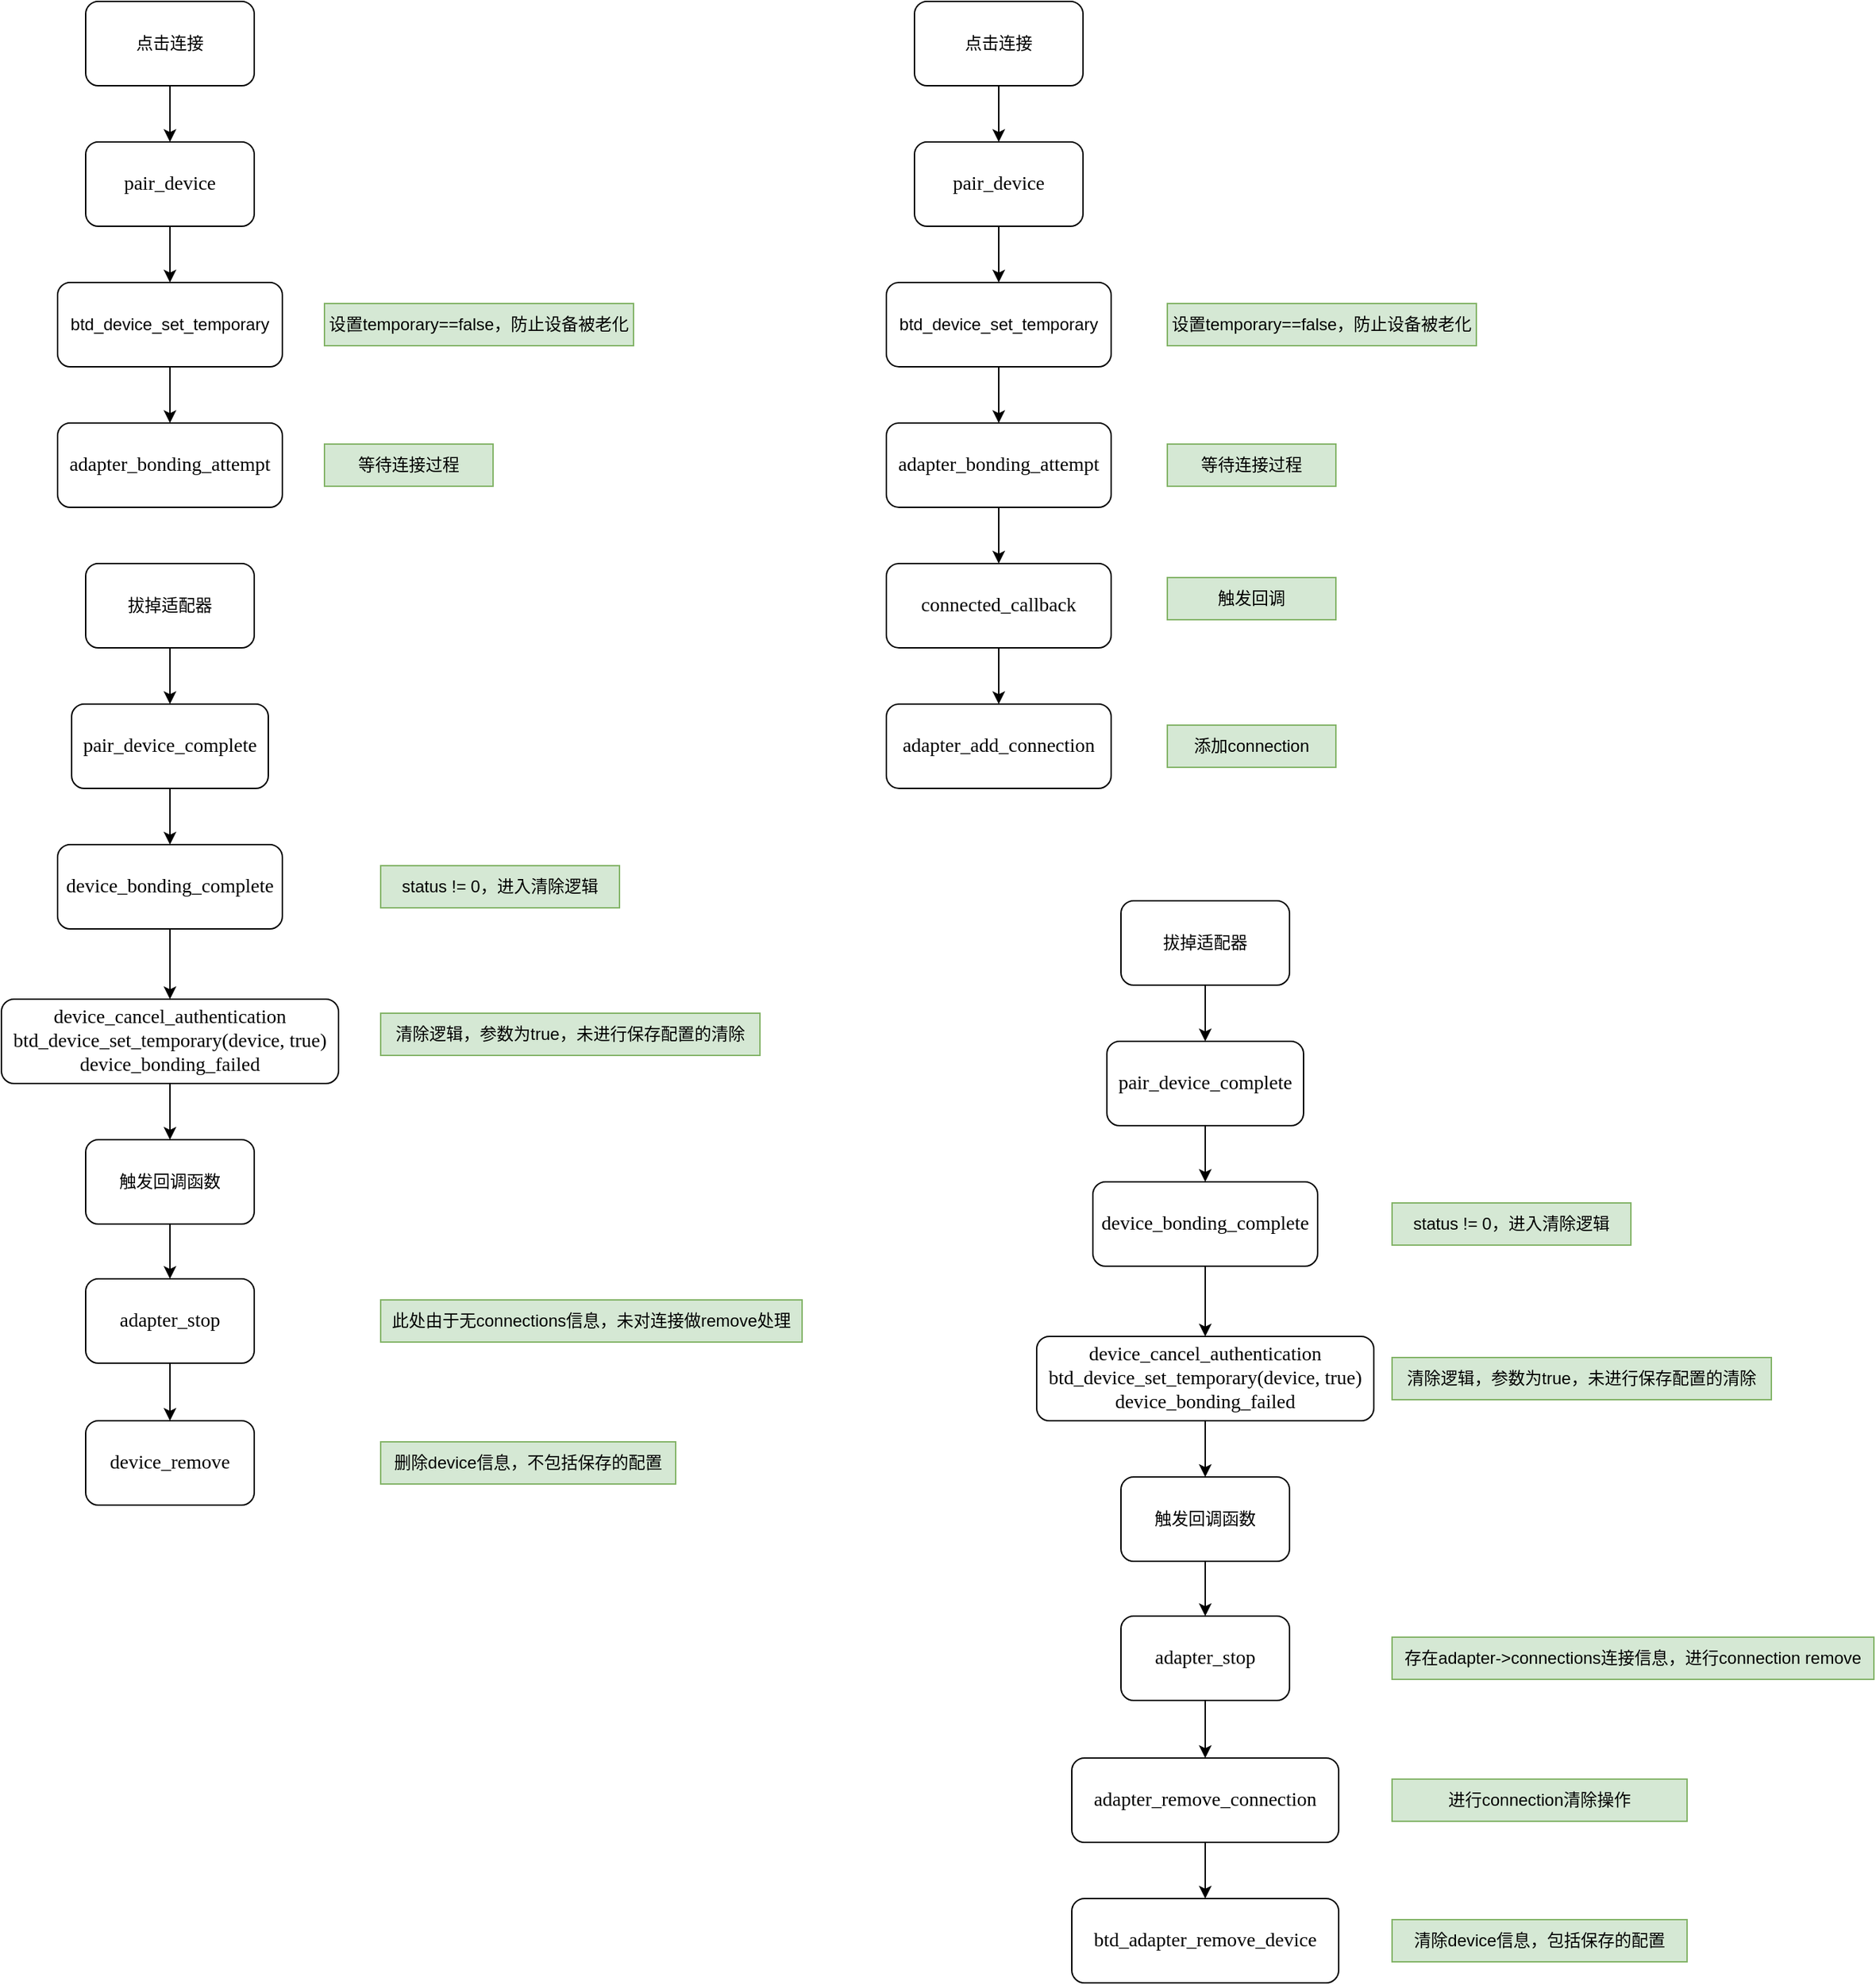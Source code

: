 <mxfile version="15.7.3" type="github">
  <diagram id="JnOCqNgoD06z2W-314Qu" name="Page-1">
    <mxGraphModel dx="1382" dy="801" grid="1" gridSize="10" guides="1" tooltips="1" connect="1" arrows="1" fold="1" page="1" pageScale="1" pageWidth="827" pageHeight="1169" math="0" shadow="0">
      <root>
        <mxCell id="0" />
        <mxCell id="1" parent="0" />
        <mxCell id="PuDGCfVH8ni70b-ypavs-3" value="" style="edgeStyle=orthogonalEdgeStyle;rounded=0;orthogonalLoop=1;jettySize=auto;html=1;" edge="1" parent="1" source="PuDGCfVH8ni70b-ypavs-1" target="PuDGCfVH8ni70b-ypavs-2">
          <mxGeometry relative="1" as="geometry" />
        </mxCell>
        <mxCell id="PuDGCfVH8ni70b-ypavs-1" value="点击连接" style="rounded=1;whiteSpace=wrap;html=1;" vertex="1" parent="1">
          <mxGeometry x="150" y="200" width="120" height="60" as="geometry" />
        </mxCell>
        <mxCell id="PuDGCfVH8ni70b-ypavs-5" value="" style="edgeStyle=orthogonalEdgeStyle;rounded=0;orthogonalLoop=1;jettySize=auto;html=1;" edge="1" parent="1" source="PuDGCfVH8ni70b-ypavs-2" target="PuDGCfVH8ni70b-ypavs-4">
          <mxGeometry relative="1" as="geometry" />
        </mxCell>
        <mxCell id="PuDGCfVH8ni70b-ypavs-2" value="&lt;font face=&quot;times new roman&quot;&gt;&lt;span style=&quot;font-size: 14px&quot;&gt;pair_device&lt;/span&gt;&lt;/font&gt;" style="whiteSpace=wrap;html=1;rounded=1;" vertex="1" parent="1">
          <mxGeometry x="150" y="300" width="120" height="60" as="geometry" />
        </mxCell>
        <mxCell id="PuDGCfVH8ni70b-ypavs-7" value="" style="edgeStyle=orthogonalEdgeStyle;rounded=0;orthogonalLoop=1;jettySize=auto;html=1;" edge="1" parent="1" source="PuDGCfVH8ni70b-ypavs-4" target="PuDGCfVH8ni70b-ypavs-6">
          <mxGeometry relative="1" as="geometry" />
        </mxCell>
        <mxCell id="PuDGCfVH8ni70b-ypavs-4" value="btd_device_set_temporary" style="whiteSpace=wrap;html=1;rounded=1;" vertex="1" parent="1">
          <mxGeometry x="130" y="400" width="160" height="60" as="geometry" />
        </mxCell>
        <mxCell id="PuDGCfVH8ni70b-ypavs-6" value="&lt;span style=&quot;font-family: &amp;#34;times new roman&amp;#34; ; font-size: 14px ; text-align: justify ; text-indent: 112px&quot;&gt;adapter_bonding_attempt&lt;/span&gt;" style="whiteSpace=wrap;html=1;rounded=1;" vertex="1" parent="1">
          <mxGeometry x="130" y="500" width="160" height="60" as="geometry" />
        </mxCell>
        <mxCell id="PuDGCfVH8ni70b-ypavs-8" value="设置temporary==false，防止设备被老化" style="text;html=1;strokeColor=#82b366;fillColor=#d5e8d4;align=center;verticalAlign=middle;whiteSpace=wrap;rounded=0;" vertex="1" parent="1">
          <mxGeometry x="320" y="415" width="220" height="30" as="geometry" />
        </mxCell>
        <mxCell id="PuDGCfVH8ni70b-ypavs-9" value="等待连接过程" style="text;html=1;strokeColor=#82b366;fillColor=#d5e8d4;align=center;verticalAlign=middle;whiteSpace=wrap;rounded=0;" vertex="1" parent="1">
          <mxGeometry x="320" y="515" width="120" height="30" as="geometry" />
        </mxCell>
        <mxCell id="PuDGCfVH8ni70b-ypavs-12" value="" style="edgeStyle=orthogonalEdgeStyle;rounded=0;orthogonalLoop=1;jettySize=auto;html=1;" edge="1" parent="1" source="PuDGCfVH8ni70b-ypavs-10" target="PuDGCfVH8ni70b-ypavs-11">
          <mxGeometry relative="1" as="geometry" />
        </mxCell>
        <mxCell id="PuDGCfVH8ni70b-ypavs-10" value="拔掉适配器" style="rounded=1;whiteSpace=wrap;html=1;" vertex="1" parent="1">
          <mxGeometry x="150" y="600" width="120" height="60" as="geometry" />
        </mxCell>
        <mxCell id="PuDGCfVH8ni70b-ypavs-14" value="" style="edgeStyle=orthogonalEdgeStyle;rounded=0;orthogonalLoop=1;jettySize=auto;html=1;" edge="1" parent="1" source="PuDGCfVH8ni70b-ypavs-11" target="PuDGCfVH8ni70b-ypavs-13">
          <mxGeometry relative="1" as="geometry" />
        </mxCell>
        <mxCell id="PuDGCfVH8ni70b-ypavs-11" value="&lt;span style=&quot;font-family: &amp;#34;times new roman&amp;#34; ; font-size: 14px ; text-align: justify ; text-indent: 112px&quot;&gt;pair_device_complete&lt;/span&gt;" style="rounded=1;whiteSpace=wrap;html=1;" vertex="1" parent="1">
          <mxGeometry x="140" y="700" width="140" height="60" as="geometry" />
        </mxCell>
        <mxCell id="PuDGCfVH8ni70b-ypavs-17" value="" style="edgeStyle=orthogonalEdgeStyle;rounded=0;orthogonalLoop=1;jettySize=auto;html=1;" edge="1" parent="1" source="PuDGCfVH8ni70b-ypavs-13" target="PuDGCfVH8ni70b-ypavs-16">
          <mxGeometry relative="1" as="geometry" />
        </mxCell>
        <mxCell id="PuDGCfVH8ni70b-ypavs-13" value="&lt;span style=&quot;font-family: &amp;#34;times new roman&amp;#34; ; font-size: 14px ; text-align: justify ; text-indent: 112px&quot;&gt;device_bonding_complete&lt;/span&gt;" style="rounded=1;whiteSpace=wrap;html=1;" vertex="1" parent="1">
          <mxGeometry x="130" y="800" width="160" height="60" as="geometry" />
        </mxCell>
        <mxCell id="PuDGCfVH8ni70b-ypavs-15" value="status != 0，进入清除逻辑" style="text;html=1;strokeColor=#82b366;fillColor=#d5e8d4;align=center;verticalAlign=middle;whiteSpace=wrap;rounded=0;" vertex="1" parent="1">
          <mxGeometry x="360" y="815" width="170" height="30" as="geometry" />
        </mxCell>
        <mxCell id="PuDGCfVH8ni70b-ypavs-20" value="" style="edgeStyle=orthogonalEdgeStyle;rounded=0;orthogonalLoop=1;jettySize=auto;html=1;" edge="1" parent="1" source="PuDGCfVH8ni70b-ypavs-16" target="PuDGCfVH8ni70b-ypavs-19">
          <mxGeometry relative="1" as="geometry" />
        </mxCell>
        <mxCell id="PuDGCfVH8ni70b-ypavs-16" value="&lt;span style=&quot;font-family: &amp;#34;times new roman&amp;#34; ; font-size: 14px ; text-align: justify ; text-indent: 112px&quot;&gt;device_cancel_authentication&lt;br&gt;&lt;/span&gt;&lt;span style=&quot;font-family: &amp;#34;times new roman&amp;#34; ; font-size: 14px ; text-align: justify ; text-indent: 112px&quot;&gt;btd_device_set_temporary(device, true)&lt;br&gt;&lt;/span&gt;&lt;span style=&quot;font-family: &amp;#34;times new roman&amp;#34; ; font-size: 14px ; text-align: justify ; text-indent: 112px&quot;&gt;device_bonding_failed&lt;/span&gt;&lt;span style=&quot;font-family: &amp;#34;times new roman&amp;#34; ; font-size: 14px ; text-align: justify ; text-indent: 112px&quot;&gt;&lt;br&gt;&lt;/span&gt;" style="rounded=1;whiteSpace=wrap;html=1;" vertex="1" parent="1">
          <mxGeometry x="90" y="910" width="240" height="60" as="geometry" />
        </mxCell>
        <mxCell id="PuDGCfVH8ni70b-ypavs-18" value="清除逻辑，参数为true，未进行保存配置的清除" style="text;html=1;strokeColor=#82b366;fillColor=#d5e8d4;align=center;verticalAlign=middle;whiteSpace=wrap;rounded=0;" vertex="1" parent="1">
          <mxGeometry x="360" y="920" width="270" height="30" as="geometry" />
        </mxCell>
        <mxCell id="PuDGCfVH8ni70b-ypavs-22" value="" style="edgeStyle=orthogonalEdgeStyle;rounded=0;orthogonalLoop=1;jettySize=auto;html=1;" edge="1" parent="1" source="PuDGCfVH8ni70b-ypavs-19" target="PuDGCfVH8ni70b-ypavs-21">
          <mxGeometry relative="1" as="geometry" />
        </mxCell>
        <mxCell id="PuDGCfVH8ni70b-ypavs-19" value="触发回调函数" style="whiteSpace=wrap;html=1;rounded=1;" vertex="1" parent="1">
          <mxGeometry x="150" y="1010" width="120" height="60" as="geometry" />
        </mxCell>
        <mxCell id="PuDGCfVH8ni70b-ypavs-24" value="" style="edgeStyle=orthogonalEdgeStyle;rounded=0;orthogonalLoop=1;jettySize=auto;html=1;" edge="1" parent="1" source="PuDGCfVH8ni70b-ypavs-21" target="PuDGCfVH8ni70b-ypavs-23">
          <mxGeometry relative="1" as="geometry" />
        </mxCell>
        <mxCell id="PuDGCfVH8ni70b-ypavs-21" value="&lt;span style=&quot;font-family: &amp;#34;times new roman&amp;#34; ; font-size: 14px ; text-align: justify ; text-indent: 112px&quot;&gt;adapter_stop&lt;/span&gt;" style="whiteSpace=wrap;html=1;rounded=1;" vertex="1" parent="1">
          <mxGeometry x="150" y="1109" width="120" height="60" as="geometry" />
        </mxCell>
        <mxCell id="PuDGCfVH8ni70b-ypavs-23" value="&lt;span style=&quot;font-family: &amp;#34;times new roman&amp;#34; ; font-size: 14px ; text-align: justify ; text-indent: 112px&quot;&gt;device_remove&lt;/span&gt;" style="whiteSpace=wrap;html=1;rounded=1;" vertex="1" parent="1">
          <mxGeometry x="150" y="1210" width="120" height="60" as="geometry" />
        </mxCell>
        <mxCell id="PuDGCfVH8ni70b-ypavs-25" value="此处由于无connections信息，未对连接做remove处理" style="text;html=1;strokeColor=#82b366;fillColor=#d5e8d4;align=center;verticalAlign=middle;whiteSpace=wrap;rounded=0;" vertex="1" parent="1">
          <mxGeometry x="360" y="1124" width="300" height="30" as="geometry" />
        </mxCell>
        <mxCell id="PuDGCfVH8ni70b-ypavs-26" value="删除device信息，不包括保存的配置" style="text;html=1;strokeColor=#82b366;fillColor=#d5e8d4;align=center;verticalAlign=middle;whiteSpace=wrap;rounded=0;" vertex="1" parent="1">
          <mxGeometry x="360" y="1225" width="210" height="30" as="geometry" />
        </mxCell>
        <mxCell id="PuDGCfVH8ni70b-ypavs-27" value="" style="edgeStyle=orthogonalEdgeStyle;rounded=0;orthogonalLoop=1;jettySize=auto;html=1;" edge="1" parent="1" source="PuDGCfVH8ni70b-ypavs-28" target="PuDGCfVH8ni70b-ypavs-30">
          <mxGeometry relative="1" as="geometry" />
        </mxCell>
        <mxCell id="PuDGCfVH8ni70b-ypavs-28" value="点击连接" style="rounded=1;whiteSpace=wrap;html=1;" vertex="1" parent="1">
          <mxGeometry x="740" y="200" width="120" height="60" as="geometry" />
        </mxCell>
        <mxCell id="PuDGCfVH8ni70b-ypavs-29" value="" style="edgeStyle=orthogonalEdgeStyle;rounded=0;orthogonalLoop=1;jettySize=auto;html=1;" edge="1" parent="1" source="PuDGCfVH8ni70b-ypavs-30" target="PuDGCfVH8ni70b-ypavs-32">
          <mxGeometry relative="1" as="geometry" />
        </mxCell>
        <mxCell id="PuDGCfVH8ni70b-ypavs-30" value="&lt;font face=&quot;times new roman&quot;&gt;&lt;span style=&quot;font-size: 14px&quot;&gt;pair_device&lt;/span&gt;&lt;/font&gt;" style="whiteSpace=wrap;html=1;rounded=1;" vertex="1" parent="1">
          <mxGeometry x="740" y="300" width="120" height="60" as="geometry" />
        </mxCell>
        <mxCell id="PuDGCfVH8ni70b-ypavs-31" value="" style="edgeStyle=orthogonalEdgeStyle;rounded=0;orthogonalLoop=1;jettySize=auto;html=1;" edge="1" parent="1" source="PuDGCfVH8ni70b-ypavs-32" target="PuDGCfVH8ni70b-ypavs-33">
          <mxGeometry relative="1" as="geometry" />
        </mxCell>
        <mxCell id="PuDGCfVH8ni70b-ypavs-32" value="btd_device_set_temporary" style="whiteSpace=wrap;html=1;rounded=1;" vertex="1" parent="1">
          <mxGeometry x="720" y="400" width="160" height="60" as="geometry" />
        </mxCell>
        <mxCell id="PuDGCfVH8ni70b-ypavs-37" value="" style="edgeStyle=orthogonalEdgeStyle;rounded=0;orthogonalLoop=1;jettySize=auto;html=1;" edge="1" parent="1" source="PuDGCfVH8ni70b-ypavs-33" target="PuDGCfVH8ni70b-ypavs-36">
          <mxGeometry relative="1" as="geometry" />
        </mxCell>
        <mxCell id="PuDGCfVH8ni70b-ypavs-33" value="&lt;span style=&quot;font-family: &amp;#34;times new roman&amp;#34; ; font-size: 14px ; text-align: justify ; text-indent: 112px&quot;&gt;adapter_bonding_attempt&lt;/span&gt;" style="whiteSpace=wrap;html=1;rounded=1;" vertex="1" parent="1">
          <mxGeometry x="720" y="500" width="160" height="60" as="geometry" />
        </mxCell>
        <mxCell id="PuDGCfVH8ni70b-ypavs-34" value="设置temporary==false，防止设备被老化" style="text;html=1;strokeColor=#82b366;fillColor=#d5e8d4;align=center;verticalAlign=middle;whiteSpace=wrap;rounded=0;" vertex="1" parent="1">
          <mxGeometry x="920" y="415" width="220" height="30" as="geometry" />
        </mxCell>
        <mxCell id="PuDGCfVH8ni70b-ypavs-35" value="等待连接过程" style="text;html=1;strokeColor=#82b366;fillColor=#d5e8d4;align=center;verticalAlign=middle;whiteSpace=wrap;rounded=0;" vertex="1" parent="1">
          <mxGeometry x="920" y="515" width="120" height="30" as="geometry" />
        </mxCell>
        <mxCell id="PuDGCfVH8ni70b-ypavs-39" value="" style="edgeStyle=orthogonalEdgeStyle;rounded=0;orthogonalLoop=1;jettySize=auto;html=1;" edge="1" parent="1" source="PuDGCfVH8ni70b-ypavs-36" target="PuDGCfVH8ni70b-ypavs-38">
          <mxGeometry relative="1" as="geometry" />
        </mxCell>
        <mxCell id="PuDGCfVH8ni70b-ypavs-36" value="&lt;span style=&quot;font-family: &amp;#34;times new roman&amp;#34; ; font-size: 14px ; text-align: justify ; text-indent: 112px&quot;&gt;connected_callback&lt;/span&gt;" style="whiteSpace=wrap;html=1;rounded=1;" vertex="1" parent="1">
          <mxGeometry x="720" y="600" width="160" height="60" as="geometry" />
        </mxCell>
        <mxCell id="PuDGCfVH8ni70b-ypavs-38" value="&lt;span style=&quot;font-family: &amp;#34;times new roman&amp;#34; ; font-size: 14px ; text-align: justify ; text-indent: 112px&quot;&gt;adapter_add_connection&lt;/span&gt;" style="whiteSpace=wrap;html=1;rounded=1;" vertex="1" parent="1">
          <mxGeometry x="720" y="700" width="160" height="60" as="geometry" />
        </mxCell>
        <mxCell id="PuDGCfVH8ni70b-ypavs-40" value="触发回调" style="text;html=1;strokeColor=#82b366;fillColor=#d5e8d4;align=center;verticalAlign=middle;whiteSpace=wrap;rounded=0;" vertex="1" parent="1">
          <mxGeometry x="920" y="610" width="120" height="30" as="geometry" />
        </mxCell>
        <mxCell id="PuDGCfVH8ni70b-ypavs-41" value="添加connection" style="text;html=1;strokeColor=#82b366;fillColor=#d5e8d4;align=center;verticalAlign=middle;whiteSpace=wrap;rounded=0;" vertex="1" parent="1">
          <mxGeometry x="920" y="715" width="120" height="30" as="geometry" />
        </mxCell>
        <mxCell id="PuDGCfVH8ni70b-ypavs-42" value="" style="edgeStyle=orthogonalEdgeStyle;rounded=0;orthogonalLoop=1;jettySize=auto;html=1;" edge="1" parent="1" source="PuDGCfVH8ni70b-ypavs-43" target="PuDGCfVH8ni70b-ypavs-45">
          <mxGeometry relative="1" as="geometry" />
        </mxCell>
        <mxCell id="PuDGCfVH8ni70b-ypavs-43" value="拔掉适配器" style="rounded=1;whiteSpace=wrap;html=1;" vertex="1" parent="1">
          <mxGeometry x="887" y="840" width="120" height="60" as="geometry" />
        </mxCell>
        <mxCell id="PuDGCfVH8ni70b-ypavs-44" value="" style="edgeStyle=orthogonalEdgeStyle;rounded=0;orthogonalLoop=1;jettySize=auto;html=1;" edge="1" parent="1" source="PuDGCfVH8ni70b-ypavs-45" target="PuDGCfVH8ni70b-ypavs-47">
          <mxGeometry relative="1" as="geometry" />
        </mxCell>
        <mxCell id="PuDGCfVH8ni70b-ypavs-45" value="&lt;span style=&quot;font-family: &amp;#34;times new roman&amp;#34; ; font-size: 14px ; text-align: justify ; text-indent: 112px&quot;&gt;pair_device_complete&lt;/span&gt;" style="rounded=1;whiteSpace=wrap;html=1;" vertex="1" parent="1">
          <mxGeometry x="877" y="940" width="140" height="60" as="geometry" />
        </mxCell>
        <mxCell id="PuDGCfVH8ni70b-ypavs-46" value="" style="edgeStyle=orthogonalEdgeStyle;rounded=0;orthogonalLoop=1;jettySize=auto;html=1;" edge="1" parent="1" source="PuDGCfVH8ni70b-ypavs-47" target="PuDGCfVH8ni70b-ypavs-50">
          <mxGeometry relative="1" as="geometry" />
        </mxCell>
        <mxCell id="PuDGCfVH8ni70b-ypavs-47" value="&lt;span style=&quot;font-family: &amp;#34;times new roman&amp;#34; ; font-size: 14px ; text-align: justify ; text-indent: 112px&quot;&gt;device_bonding_complete&lt;/span&gt;" style="rounded=1;whiteSpace=wrap;html=1;" vertex="1" parent="1">
          <mxGeometry x="867" y="1040" width="160" height="60" as="geometry" />
        </mxCell>
        <mxCell id="PuDGCfVH8ni70b-ypavs-48" value="status != 0，进入清除逻辑" style="text;html=1;strokeColor=#82b366;fillColor=#d5e8d4;align=center;verticalAlign=middle;whiteSpace=wrap;rounded=0;" vertex="1" parent="1">
          <mxGeometry x="1080" y="1055" width="170" height="30" as="geometry" />
        </mxCell>
        <mxCell id="PuDGCfVH8ni70b-ypavs-49" value="" style="edgeStyle=orthogonalEdgeStyle;rounded=0;orthogonalLoop=1;jettySize=auto;html=1;" edge="1" parent="1" source="PuDGCfVH8ni70b-ypavs-50" target="PuDGCfVH8ni70b-ypavs-53">
          <mxGeometry relative="1" as="geometry" />
        </mxCell>
        <mxCell id="PuDGCfVH8ni70b-ypavs-50" value="&lt;span style=&quot;font-family: &amp;#34;times new roman&amp;#34; ; font-size: 14px ; text-align: justify ; text-indent: 112px&quot;&gt;device_cancel_authentication&lt;br&gt;&lt;/span&gt;&lt;span style=&quot;font-family: &amp;#34;times new roman&amp;#34; ; font-size: 14px ; text-align: justify ; text-indent: 112px&quot;&gt;btd_device_set_temporary(device, true)&lt;br&gt;&lt;/span&gt;&lt;span style=&quot;font-family: &amp;#34;times new roman&amp;#34; ; font-size: 14px ; text-align: justify ; text-indent: 112px&quot;&gt;device_bonding_failed&lt;/span&gt;&lt;span style=&quot;font-family: &amp;#34;times new roman&amp;#34; ; font-size: 14px ; text-align: justify ; text-indent: 112px&quot;&gt;&lt;br&gt;&lt;/span&gt;" style="rounded=1;whiteSpace=wrap;html=1;" vertex="1" parent="1">
          <mxGeometry x="827" y="1150" width="240" height="60" as="geometry" />
        </mxCell>
        <mxCell id="PuDGCfVH8ni70b-ypavs-51" value="清除逻辑，参数为true，未进行保存配置的清除" style="text;html=1;strokeColor=#82b366;fillColor=#d5e8d4;align=center;verticalAlign=middle;whiteSpace=wrap;rounded=0;" vertex="1" parent="1">
          <mxGeometry x="1080" y="1165" width="270" height="30" as="geometry" />
        </mxCell>
        <mxCell id="PuDGCfVH8ni70b-ypavs-52" value="" style="edgeStyle=orthogonalEdgeStyle;rounded=0;orthogonalLoop=1;jettySize=auto;html=1;" edge="1" parent="1" source="PuDGCfVH8ni70b-ypavs-53" target="PuDGCfVH8ni70b-ypavs-55">
          <mxGeometry relative="1" as="geometry" />
        </mxCell>
        <mxCell id="PuDGCfVH8ni70b-ypavs-53" value="触发回调函数" style="whiteSpace=wrap;html=1;rounded=1;" vertex="1" parent="1">
          <mxGeometry x="887" y="1250" width="120" height="60" as="geometry" />
        </mxCell>
        <mxCell id="PuDGCfVH8ni70b-ypavs-54" value="" style="edgeStyle=orthogonalEdgeStyle;rounded=0;orthogonalLoop=1;jettySize=auto;html=1;" edge="1" parent="1" source="PuDGCfVH8ni70b-ypavs-55" target="PuDGCfVH8ni70b-ypavs-56">
          <mxGeometry relative="1" as="geometry" />
        </mxCell>
        <mxCell id="PuDGCfVH8ni70b-ypavs-55" value="&lt;span style=&quot;font-family: &amp;#34;times new roman&amp;#34; ; font-size: 14px ; text-align: justify ; text-indent: 112px&quot;&gt;adapter_stop&lt;/span&gt;" style="whiteSpace=wrap;html=1;rounded=1;" vertex="1" parent="1">
          <mxGeometry x="887" y="1349" width="120" height="60" as="geometry" />
        </mxCell>
        <mxCell id="PuDGCfVH8ni70b-ypavs-60" value="" style="edgeStyle=orthogonalEdgeStyle;rounded=0;orthogonalLoop=1;jettySize=auto;html=1;" edge="1" parent="1" source="PuDGCfVH8ni70b-ypavs-56" target="PuDGCfVH8ni70b-ypavs-59">
          <mxGeometry relative="1" as="geometry" />
        </mxCell>
        <mxCell id="PuDGCfVH8ni70b-ypavs-56" value="&lt;span style=&quot;font-family: &amp;#34;times new roman&amp;#34; ; font-size: 14px ; text-align: justify ; text-indent: 112px&quot;&gt;adapter_remove_connection&lt;/span&gt;" style="whiteSpace=wrap;html=1;rounded=1;" vertex="1" parent="1">
          <mxGeometry x="852" y="1450" width="190" height="60" as="geometry" />
        </mxCell>
        <mxCell id="PuDGCfVH8ni70b-ypavs-57" value="存在adapter-&amp;gt;connections连接信息，进行connection remove" style="text;html=1;strokeColor=#82b366;fillColor=#d5e8d4;align=center;verticalAlign=middle;whiteSpace=wrap;rounded=0;" vertex="1" parent="1">
          <mxGeometry x="1080" y="1364" width="343" height="30" as="geometry" />
        </mxCell>
        <mxCell id="PuDGCfVH8ni70b-ypavs-58" value="进行connection清除操作" style="text;html=1;strokeColor=#82b366;fillColor=#d5e8d4;align=center;verticalAlign=middle;whiteSpace=wrap;rounded=0;" vertex="1" parent="1">
          <mxGeometry x="1080" y="1465" width="210" height="30" as="geometry" />
        </mxCell>
        <mxCell id="PuDGCfVH8ni70b-ypavs-59" value="&lt;span style=&quot;font-family: &amp;#34;times new roman&amp;#34; ; font-size: 14px ; text-align: justify ; text-indent: 112px&quot;&gt;btd_adapter_remove_device&lt;/span&gt;" style="whiteSpace=wrap;html=1;rounded=1;" vertex="1" parent="1">
          <mxGeometry x="852" y="1550" width="190" height="60" as="geometry" />
        </mxCell>
        <mxCell id="PuDGCfVH8ni70b-ypavs-61" value="清除device信息，包括保存的配置" style="text;html=1;strokeColor=#82b366;fillColor=#d5e8d4;align=center;verticalAlign=middle;whiteSpace=wrap;rounded=0;" vertex="1" parent="1">
          <mxGeometry x="1080" y="1565" width="210" height="30" as="geometry" />
        </mxCell>
      </root>
    </mxGraphModel>
  </diagram>
</mxfile>
